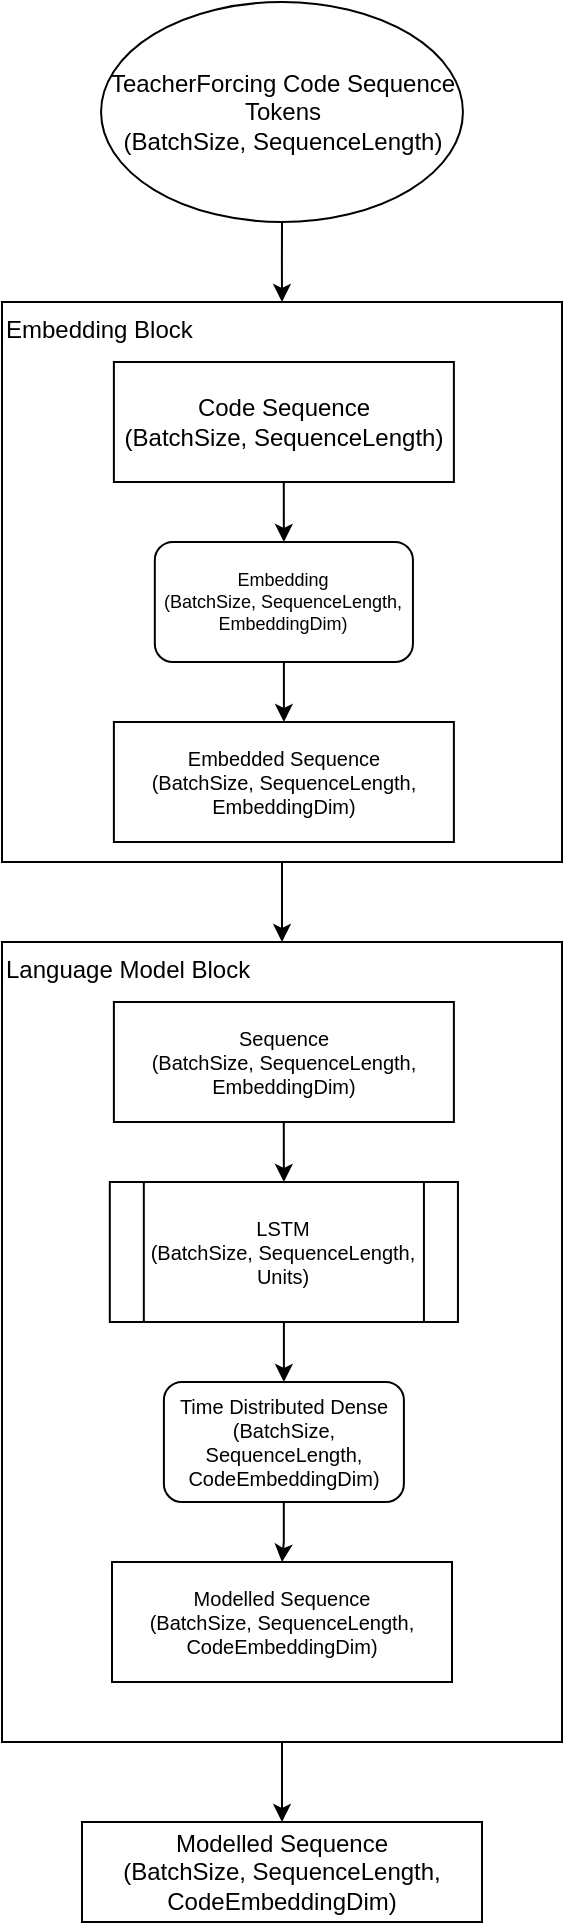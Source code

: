 <mxfile version="20.0.4" type="device"><diagram id="fGlWs5Jmem-AJhZVSXLv" name="Page-1"><mxGraphModel dx="865" dy="1556" grid="1" gridSize="10" guides="1" tooltips="1" connect="1" arrows="1" fold="1" page="1" pageScale="1" pageWidth="850" pageHeight="1100" math="0" shadow="0"><root><mxCell id="0"/><mxCell id="1" parent="0"/><mxCell id="u28fDzXbCa0ZG-SCZ_lu-17" style="edgeStyle=orthogonalEdgeStyle;rounded=0;orthogonalLoop=1;jettySize=auto;html=1;entryX=0.5;entryY=0;entryDx=0;entryDy=0;fontSize=10;" edge="1" parent="1" source="aTl-6nUaOLeOTm1FoY-G-2" target="u28fDzXbCa0ZG-SCZ_lu-8"><mxGeometry relative="1" as="geometry"/></mxCell><mxCell id="aTl-6nUaOLeOTm1FoY-G-2" value="Embedding Block" style="rounded=0;whiteSpace=wrap;html=1;verticalAlign=top;align=left;" parent="1" vertex="1"><mxGeometry x="320" y="80" width="280" height="280" as="geometry"/></mxCell><mxCell id="aTl-6nUaOLeOTm1FoY-G-16" style="edgeStyle=orthogonalEdgeStyle;rounded=0;orthogonalLoop=1;jettySize=auto;html=1;entryX=0.5;entryY=0;entryDx=0;entryDy=0;" parent="1" source="aTl-6nUaOLeOTm1FoY-G-1" target="aTl-6nUaOLeOTm1FoY-G-2" edge="1"><mxGeometry relative="1" as="geometry"/></mxCell><mxCell id="aTl-6nUaOLeOTm1FoY-G-1" value="TeacherForcing Code Sequence Tokens&lt;br&gt;(BatchSize, SequenceLength)" style="ellipse;whiteSpace=wrap;html=1;" parent="1" vertex="1"><mxGeometry x="369.53" y="-70" width="180.94" height="110" as="geometry"/></mxCell><mxCell id="u28fDzXbCa0ZG-SCZ_lu-5" style="edgeStyle=orthogonalEdgeStyle;rounded=0;orthogonalLoop=1;jettySize=auto;html=1;entryX=0.5;entryY=0;entryDx=0;entryDy=0;fontSize=9;" edge="1" parent="1" source="u28fDzXbCa0ZG-SCZ_lu-3" target="u28fDzXbCa0ZG-SCZ_lu-4"><mxGeometry relative="1" as="geometry"/></mxCell><mxCell id="u28fDzXbCa0ZG-SCZ_lu-3" value="Code Sequence&lt;br&gt;(BatchSize, SequenceLength)" style="rounded=0;whiteSpace=wrap;html=1;" vertex="1" parent="1"><mxGeometry x="375.94" y="110" width="170" height="60" as="geometry"/></mxCell><mxCell id="u28fDzXbCa0ZG-SCZ_lu-7" style="edgeStyle=orthogonalEdgeStyle;rounded=0;orthogonalLoop=1;jettySize=auto;html=1;entryX=0.5;entryY=0;entryDx=0;entryDy=0;fontSize=10;" edge="1" parent="1" source="u28fDzXbCa0ZG-SCZ_lu-4" target="u28fDzXbCa0ZG-SCZ_lu-6"><mxGeometry relative="1" as="geometry"/></mxCell><mxCell id="u28fDzXbCa0ZG-SCZ_lu-4" value="Embedding&lt;br style=&quot;font-size: 9px;&quot;&gt;(BatchSize, SequenceLength, EmbeddingDim)" style="rounded=1;whiteSpace=wrap;html=1;fontSize=9;" vertex="1" parent="1"><mxGeometry x="396.41" y="200" width="129.06" height="60" as="geometry"/></mxCell><mxCell id="u28fDzXbCa0ZG-SCZ_lu-6" value="Embedded Sequence&lt;br style=&quot;font-size: 10px;&quot;&gt;(BatchSize, SequenceLength, EmbeddingDim)" style="rounded=0;whiteSpace=wrap;html=1;fontSize=10;" vertex="1" parent="1"><mxGeometry x="375.94" y="290" width="170" height="60" as="geometry"/></mxCell><mxCell id="u28fDzXbCa0ZG-SCZ_lu-19" style="edgeStyle=orthogonalEdgeStyle;rounded=0;orthogonalLoop=1;jettySize=auto;html=1;entryX=0.5;entryY=0;entryDx=0;entryDy=0;fontSize=10;" edge="1" parent="1" source="u28fDzXbCa0ZG-SCZ_lu-8" target="u28fDzXbCa0ZG-SCZ_lu-18"><mxGeometry relative="1" as="geometry"/></mxCell><mxCell id="u28fDzXbCa0ZG-SCZ_lu-8" value="Language Model Block" style="rounded=0;whiteSpace=wrap;html=1;verticalAlign=top;align=left;" vertex="1" parent="1"><mxGeometry x="320" y="400" width="280" height="400" as="geometry"/></mxCell><mxCell id="u28fDzXbCa0ZG-SCZ_lu-11" style="edgeStyle=orthogonalEdgeStyle;rounded=0;orthogonalLoop=1;jettySize=auto;html=1;entryX=0.5;entryY=0;entryDx=0;entryDy=0;fontSize=10;" edge="1" parent="1" source="u28fDzXbCa0ZG-SCZ_lu-9" target="u28fDzXbCa0ZG-SCZ_lu-10"><mxGeometry relative="1" as="geometry"/></mxCell><mxCell id="u28fDzXbCa0ZG-SCZ_lu-9" value="Sequence&lt;br style=&quot;font-size: 10px;&quot;&gt;(BatchSize, SequenceLength, EmbeddingDim)" style="rounded=0;whiteSpace=wrap;html=1;fontSize=10;" vertex="1" parent="1"><mxGeometry x="375.94" y="430" width="170" height="60" as="geometry"/></mxCell><mxCell id="u28fDzXbCa0ZG-SCZ_lu-15" style="edgeStyle=orthogonalEdgeStyle;rounded=0;orthogonalLoop=1;jettySize=auto;html=1;entryX=0.5;entryY=0;entryDx=0;entryDy=0;fontSize=10;" edge="1" parent="1" source="u28fDzXbCa0ZG-SCZ_lu-10" target="u28fDzXbCa0ZG-SCZ_lu-13"><mxGeometry relative="1" as="geometry"/></mxCell><mxCell id="u28fDzXbCa0ZG-SCZ_lu-10" value="LSTM&lt;br&gt;(BatchSize, SequenceLength, Units)" style="shape=process;whiteSpace=wrap;html=1;backgroundOutline=1;fontSize=10;" vertex="1" parent="1"><mxGeometry x="373.91" y="520" width="174.06" height="70" as="geometry"/></mxCell><mxCell id="u28fDzXbCa0ZG-SCZ_lu-16" style="edgeStyle=orthogonalEdgeStyle;rounded=0;orthogonalLoop=1;jettySize=auto;html=1;entryX=0.5;entryY=0;entryDx=0;entryDy=0;fontSize=10;" edge="1" parent="1" source="u28fDzXbCa0ZG-SCZ_lu-13" target="u28fDzXbCa0ZG-SCZ_lu-14"><mxGeometry relative="1" as="geometry"/></mxCell><mxCell id="u28fDzXbCa0ZG-SCZ_lu-13" value="Time Distributed Dense&lt;br&gt;(BatchSize, SequenceLength, CodeEmbeddingDim)" style="rounded=1;whiteSpace=wrap;html=1;fontSize=10;" vertex="1" parent="1"><mxGeometry x="400.94" y="620" width="120" height="60" as="geometry"/></mxCell><mxCell id="u28fDzXbCa0ZG-SCZ_lu-14" value="Modelled Sequence&lt;br style=&quot;font-size: 10px;&quot;&gt;(BatchSize, SequenceLength, CodeEmbeddingDim)" style="rounded=0;whiteSpace=wrap;html=1;fontSize=10;" vertex="1" parent="1"><mxGeometry x="375" y="710" width="170" height="60" as="geometry"/></mxCell><mxCell id="u28fDzXbCa0ZG-SCZ_lu-18" value="Modelled Sequence&lt;br&gt;(BatchSize, SequenceLength, CodeEmbeddingDim)" style="rounded=0;whiteSpace=wrap;html=1;" vertex="1" parent="1"><mxGeometry x="360" y="840" width="200" height="50" as="geometry"/></mxCell></root></mxGraphModel></diagram></mxfile>